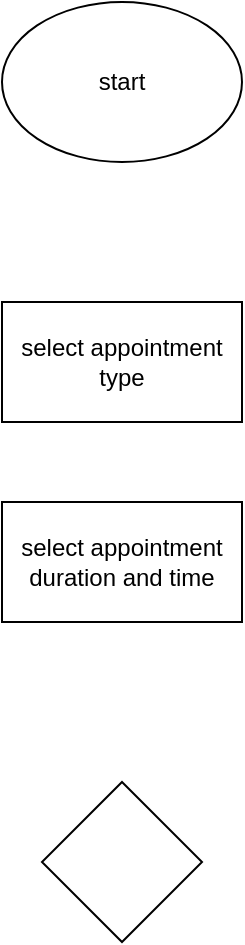 <mxfile>
    <diagram id="51o3wu6ZWtyS49HtgVcf" name="Page-1">
        <mxGraphModel dx="1198" dy="748" grid="1" gridSize="10" guides="1" tooltips="1" connect="1" arrows="1" fold="1" page="1" pageScale="1" pageWidth="850" pageHeight="1100" math="0" shadow="0">
            <root>
                <mxCell id="0"/>
                <mxCell id="1" parent="0"/>
                <mxCell id="14" value="start" style="ellipse;whiteSpace=wrap;html=1;" vertex="1" parent="1">
                    <mxGeometry x="365" y="120" width="120" height="80" as="geometry"/>
                </mxCell>
                <mxCell id="15" value="select appointment type" style="rounded=0;whiteSpace=wrap;html=1;" vertex="1" parent="1">
                    <mxGeometry x="365" y="270" width="120" height="60" as="geometry"/>
                </mxCell>
                <mxCell id="16" value="select appointment duration and time" style="rounded=0;whiteSpace=wrap;html=1;" vertex="1" parent="1">
                    <mxGeometry x="365" y="370" width="120" height="60" as="geometry"/>
                </mxCell>
                <mxCell id="17" value="" style="rhombus;whiteSpace=wrap;html=1;" vertex="1" parent="1">
                    <mxGeometry x="385" y="510" width="80" height="80" as="geometry"/>
                </mxCell>
            </root>
        </mxGraphModel>
    </diagram>
</mxfile>